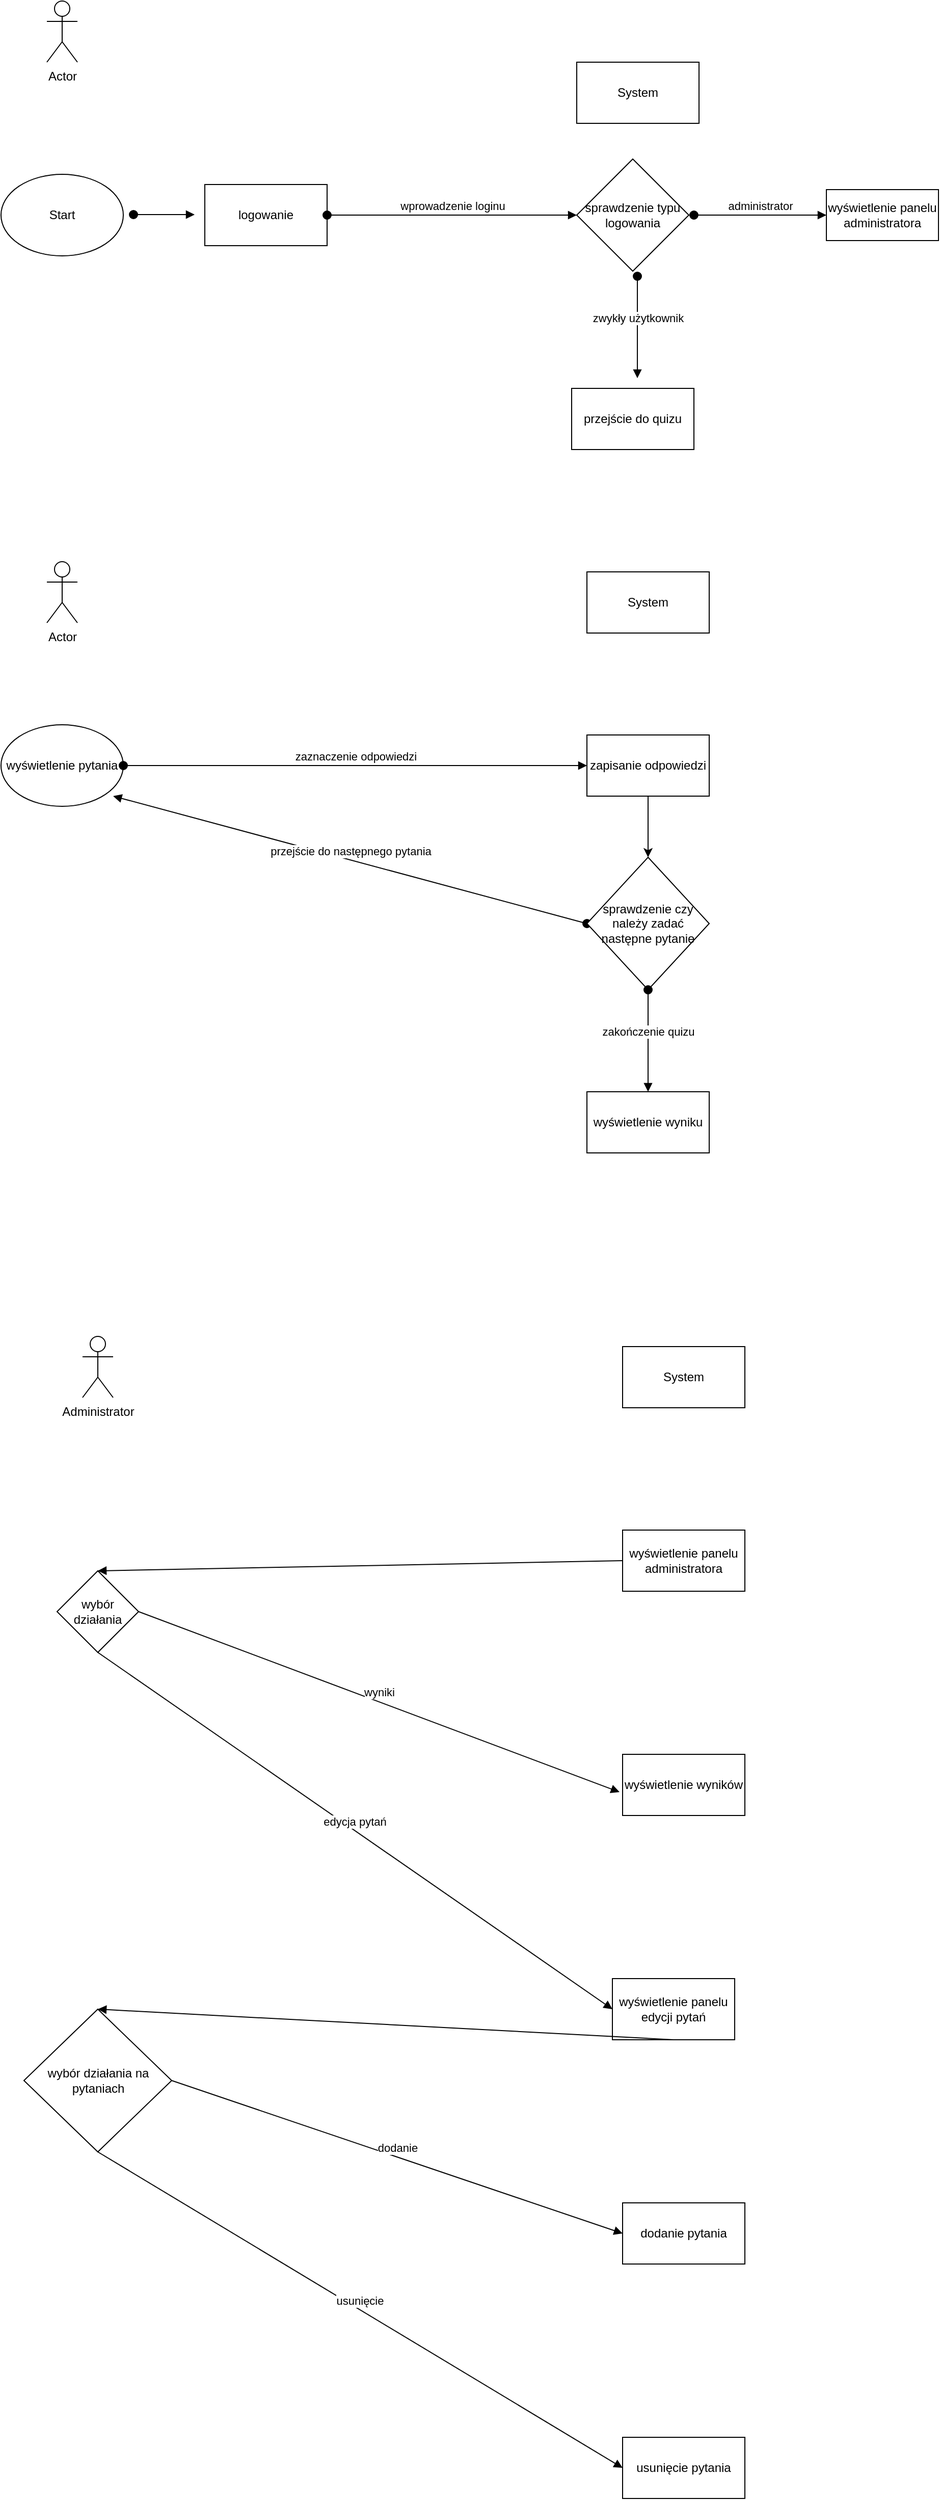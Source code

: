 <mxfile version="22.0.6" type="device">
  <diagram name="Page-1" id="oxeZi0pJYm27N8khAa7A">
    <mxGraphModel dx="1434" dy="726" grid="1" gridSize="10" guides="1" tooltips="1" connect="1" arrows="1" fold="1" page="1" pageScale="1" pageWidth="3300" pageHeight="4681" math="0" shadow="0">
      <root>
        <mxCell id="0" />
        <mxCell id="1" parent="0" />
        <mxCell id="Rjfb5oYcCocLVHNwIVBs-2" value="System" style="rounded=0;whiteSpace=wrap;html=1;" parent="1" vertex="1">
          <mxGeometry x="705" y="170" width="120" height="60" as="geometry" />
        </mxCell>
        <mxCell id="Rjfb5oYcCocLVHNwIVBs-4" value="Start" style="ellipse;whiteSpace=wrap;html=1;" parent="1" vertex="1">
          <mxGeometry x="140" y="280" width="120" height="80" as="geometry" />
        </mxCell>
        <mxCell id="Rjfb5oYcCocLVHNwIVBs-5" value="logowanie" style="rounded=0;whiteSpace=wrap;html=1;" parent="1" vertex="1">
          <mxGeometry x="340" y="290" width="120" height="60" as="geometry" />
        </mxCell>
        <mxCell id="Rjfb5oYcCocLVHNwIVBs-6" value="sprawdzenie typu logowania" style="rhombus;whiteSpace=wrap;html=1;" parent="1" vertex="1">
          <mxGeometry x="705" y="265" width="110" height="110" as="geometry" />
        </mxCell>
        <mxCell id="Rjfb5oYcCocLVHNwIVBs-10" value="przejście do quizu" style="rounded=0;whiteSpace=wrap;html=1;" parent="1" vertex="1">
          <mxGeometry x="700" y="490" width="120" height="60" as="geometry" />
        </mxCell>
        <mxCell id="Rjfb5oYcCocLVHNwIVBs-12" value="Actor" style="shape=umlActor;verticalLabelPosition=bottom;verticalAlign=top;html=1;" parent="1" vertex="1">
          <mxGeometry x="185" y="110" width="30" height="60" as="geometry" />
        </mxCell>
        <mxCell id="Rjfb5oYcCocLVHNwIVBs-15" value="" style="html=1;verticalAlign=bottom;startArrow=oval;startFill=1;endArrow=block;startSize=8;curved=0;rounded=0;" parent="1" edge="1">
          <mxGeometry width="60" relative="1" as="geometry">
            <mxPoint x="270" y="319.5" as="sourcePoint" />
            <mxPoint x="330" y="319.5" as="targetPoint" />
          </mxGeometry>
        </mxCell>
        <mxCell id="Rjfb5oYcCocLVHNwIVBs-16" value="zwykły użytkownik" style="html=1;verticalAlign=bottom;startArrow=oval;startFill=1;endArrow=block;startSize=8;curved=0;rounded=0;" parent="1" edge="1">
          <mxGeometry width="60" relative="1" as="geometry">
            <mxPoint x="764.5" y="380" as="sourcePoint" />
            <mxPoint x="764.5" y="480" as="targetPoint" />
          </mxGeometry>
        </mxCell>
        <mxCell id="Rjfb5oYcCocLVHNwIVBs-17" value="wprowadzenie loginu" style="html=1;verticalAlign=bottom;startArrow=oval;startFill=1;endArrow=block;startSize=8;curved=0;rounded=0;exitX=1;exitY=0.5;exitDx=0;exitDy=0;entryX=0;entryY=0.5;entryDx=0;entryDy=0;" parent="1" source="Rjfb5oYcCocLVHNwIVBs-5" target="Rjfb5oYcCocLVHNwIVBs-6" edge="1">
          <mxGeometry width="60" relative="1" as="geometry">
            <mxPoint x="540" y="319.5" as="sourcePoint" />
            <mxPoint x="600" y="319.5" as="targetPoint" />
          </mxGeometry>
        </mxCell>
        <mxCell id="Rjfb5oYcCocLVHNwIVBs-19" value="wyświetlenie panelu administratora" style="html=1;whiteSpace=wrap;" parent="1" vertex="1">
          <mxGeometry x="950" y="295" width="110" height="50" as="geometry" />
        </mxCell>
        <mxCell id="Rjfb5oYcCocLVHNwIVBs-20" value="administrator" style="html=1;verticalAlign=bottom;startArrow=oval;startFill=1;endArrow=block;startSize=8;curved=0;rounded=0;entryX=0;entryY=0.5;entryDx=0;entryDy=0;" parent="1" target="Rjfb5oYcCocLVHNwIVBs-19" edge="1">
          <mxGeometry width="60" relative="1" as="geometry">
            <mxPoint x="820" y="320" as="sourcePoint" />
            <mxPoint x="890" y="319.5" as="targetPoint" />
          </mxGeometry>
        </mxCell>
        <mxCell id="Rjfb5oYcCocLVHNwIVBs-26" value="Actor" style="shape=umlActor;verticalLabelPosition=bottom;verticalAlign=top;html=1;" parent="1" vertex="1">
          <mxGeometry x="185" y="660" width="30" height="60" as="geometry" />
        </mxCell>
        <mxCell id="Rjfb5oYcCocLVHNwIVBs-27" value="wyświetlenie pytania" style="ellipse;whiteSpace=wrap;html=1;" parent="1" vertex="1">
          <mxGeometry x="140" y="820" width="120" height="80" as="geometry" />
        </mxCell>
        <mxCell id="Rjfb5oYcCocLVHNwIVBs-28" value="System" style="rounded=0;whiteSpace=wrap;html=1;" parent="1" vertex="1">
          <mxGeometry x="715" y="670" width="120" height="60" as="geometry" />
        </mxCell>
        <mxCell id="Rjfb5oYcCocLVHNwIVBs-36" style="edgeStyle=orthogonalEdgeStyle;rounded=0;orthogonalLoop=1;jettySize=auto;html=1;entryX=0.5;entryY=0;entryDx=0;entryDy=0;" parent="1" source="Rjfb5oYcCocLVHNwIVBs-29" target="Rjfb5oYcCocLVHNwIVBs-35" edge="1">
          <mxGeometry relative="1" as="geometry" />
        </mxCell>
        <mxCell id="Rjfb5oYcCocLVHNwIVBs-29" value="zapisanie odpowiedzi" style="rounded=0;whiteSpace=wrap;html=1;" parent="1" vertex="1">
          <mxGeometry x="715" y="830" width="120" height="60" as="geometry" />
        </mxCell>
        <mxCell id="Rjfb5oYcCocLVHNwIVBs-33" value="zaznaczenie odpowiedzi" style="html=1;verticalAlign=bottom;startArrow=oval;startFill=1;endArrow=block;startSize=8;curved=0;rounded=0;exitX=1;exitY=0.5;exitDx=0;exitDy=0;entryX=0;entryY=0.5;entryDx=0;entryDy=0;" parent="1" source="Rjfb5oYcCocLVHNwIVBs-27" target="Rjfb5oYcCocLVHNwIVBs-29" edge="1">
          <mxGeometry width="60" relative="1" as="geometry">
            <mxPoint x="360" y="859.5" as="sourcePoint" />
            <mxPoint x="420" y="859.5" as="targetPoint" />
          </mxGeometry>
        </mxCell>
        <mxCell id="Rjfb5oYcCocLVHNwIVBs-34" value="przejście do następnego pytania" style="html=1;verticalAlign=bottom;startArrow=oval;startFill=1;endArrow=block;startSize=8;curved=0;rounded=0;entryX=0.917;entryY=0.875;entryDx=0;entryDy=0;exitX=0;exitY=0.5;exitDx=0;exitDy=0;entryPerimeter=0;" parent="1" source="Rjfb5oYcCocLVHNwIVBs-35" target="Rjfb5oYcCocLVHNwIVBs-27" edge="1">
          <mxGeometry width="60" relative="1" as="geometry">
            <mxPoint x="620" y="1020" as="sourcePoint" />
            <mxPoint x="260" y="1010" as="targetPoint" />
          </mxGeometry>
        </mxCell>
        <mxCell id="Rjfb5oYcCocLVHNwIVBs-35" value="sprawdzenie czy należy zadać następne pytanie" style="rhombus;whiteSpace=wrap;html=1;" parent="1" vertex="1">
          <mxGeometry x="715" y="950" width="120" height="130" as="geometry" />
        </mxCell>
        <mxCell id="n6K1klskPqXKhdbJHRD0-2" value="wyświetlenie wyniku" style="rounded=0;whiteSpace=wrap;html=1;" vertex="1" parent="1">
          <mxGeometry x="715" y="1180" width="120" height="60" as="geometry" />
        </mxCell>
        <mxCell id="n6K1klskPqXKhdbJHRD0-4" value="zakończenie quizu" style="html=1;verticalAlign=bottom;startArrow=oval;startFill=1;endArrow=block;startSize=8;curved=0;rounded=0;entryX=0.5;entryY=0;entryDx=0;entryDy=0;exitX=0.5;exitY=1;exitDx=0;exitDy=0;" edge="1" parent="1" source="Rjfb5oYcCocLVHNwIVBs-35" target="n6K1klskPqXKhdbJHRD0-2">
          <mxGeometry width="60" relative="1" as="geometry">
            <mxPoint x="725" y="1025" as="sourcePoint" />
            <mxPoint x="260" y="900" as="targetPoint" />
          </mxGeometry>
        </mxCell>
        <object label="Administrator" Administrator="Administrator" id="n6K1klskPqXKhdbJHRD0-9">
          <mxCell style="shape=umlActor;verticalLabelPosition=bottom;verticalAlign=top;html=1;" vertex="1" parent="1">
            <mxGeometry x="220" y="1420" width="30" height="60" as="geometry" />
          </mxCell>
        </object>
        <mxCell id="n6K1klskPqXKhdbJHRD0-10" value="System" style="rounded=0;whiteSpace=wrap;html=1;" vertex="1" parent="1">
          <mxGeometry x="750" y="1430" width="120" height="60" as="geometry" />
        </mxCell>
        <mxCell id="n6K1klskPqXKhdbJHRD0-14" value="wyświetlenie panelu administratora" style="rounded=0;whiteSpace=wrap;html=1;" vertex="1" parent="1">
          <mxGeometry x="750" y="1610" width="120" height="60" as="geometry" />
        </mxCell>
        <mxCell id="n6K1klskPqXKhdbJHRD0-15" value="dodanie pytania" style="rounded=0;whiteSpace=wrap;html=1;" vertex="1" parent="1">
          <mxGeometry x="750" y="2270" width="120" height="60" as="geometry" />
        </mxCell>
        <mxCell id="n6K1klskPqXKhdbJHRD0-16" value="usunięcie pytania" style="rounded=0;whiteSpace=wrap;html=1;" vertex="1" parent="1">
          <mxGeometry x="750" y="2500" width="120" height="60" as="geometry" />
        </mxCell>
        <mxCell id="n6K1klskPqXKhdbJHRD0-17" value="wybór działania" style="rhombus;whiteSpace=wrap;html=1;" vertex="1" parent="1">
          <mxGeometry x="195" y="1650" width="80" height="80" as="geometry" />
        </mxCell>
        <mxCell id="n6K1klskPqXKhdbJHRD0-18" value="wyświetlenie panelu edycji pytań" style="rounded=0;whiteSpace=wrap;html=1;" vertex="1" parent="1">
          <mxGeometry x="740" y="2050" width="120" height="60" as="geometry" />
        </mxCell>
        <mxCell id="n6K1klskPqXKhdbJHRD0-19" value="wyświetlenie wyników" style="rounded=0;whiteSpace=wrap;html=1;" vertex="1" parent="1">
          <mxGeometry x="750" y="1830" width="120" height="60" as="geometry" />
        </mxCell>
        <mxCell id="n6K1klskPqXKhdbJHRD0-20" value="" style="html=1;verticalAlign=bottom;endArrow=block;curved=0;rounded=0;entryX=0.5;entryY=0;entryDx=0;entryDy=0;exitX=0;exitY=0.5;exitDx=0;exitDy=0;" edge="1" parent="1" source="n6K1klskPqXKhdbJHRD0-14" target="n6K1klskPqXKhdbJHRD0-17">
          <mxGeometry width="80" relative="1" as="geometry">
            <mxPoint x="510" y="1600" as="sourcePoint" />
            <mxPoint x="590" y="1600" as="targetPoint" />
          </mxGeometry>
        </mxCell>
        <mxCell id="n6K1klskPqXKhdbJHRD0-21" value="edycja pytań" style="html=1;verticalAlign=bottom;endArrow=block;curved=0;rounded=0;entryX=0;entryY=0.5;entryDx=0;entryDy=0;exitX=0.5;exitY=1;exitDx=0;exitDy=0;" edge="1" parent="1" source="n6K1klskPqXKhdbJHRD0-17" target="n6K1klskPqXKhdbJHRD0-18">
          <mxGeometry width="80" relative="1" as="geometry">
            <mxPoint x="280" y="1690" as="sourcePoint" />
            <mxPoint x="600" y="1860" as="targetPoint" />
          </mxGeometry>
        </mxCell>
        <mxCell id="n6K1klskPqXKhdbJHRD0-22" value="wyniki" style="html=1;verticalAlign=bottom;endArrow=block;curved=0;rounded=0;exitX=1;exitY=0.5;exitDx=0;exitDy=0;entryX=-0.025;entryY=0.617;entryDx=0;entryDy=0;entryPerimeter=0;" edge="1" parent="1" source="n6K1klskPqXKhdbJHRD0-17" target="n6K1klskPqXKhdbJHRD0-19">
          <mxGeometry width="80" relative="1" as="geometry">
            <mxPoint x="520" y="1980" as="sourcePoint" />
            <mxPoint x="600" y="1980" as="targetPoint" />
          </mxGeometry>
        </mxCell>
        <mxCell id="n6K1klskPqXKhdbJHRD0-23" value="wybór działania na pytaniach" style="rhombus;whiteSpace=wrap;html=1;" vertex="1" parent="1">
          <mxGeometry x="162.5" y="2080" width="145" height="140" as="geometry" />
        </mxCell>
        <mxCell id="n6K1klskPqXKhdbJHRD0-25" value="" style="html=1;verticalAlign=bottom;endArrow=block;curved=0;rounded=0;exitX=0.5;exitY=1;exitDx=0;exitDy=0;entryX=0.5;entryY=0;entryDx=0;entryDy=0;" edge="1" parent="1" source="n6K1klskPqXKhdbJHRD0-18" target="n6K1klskPqXKhdbJHRD0-23">
          <mxGeometry width="80" relative="1" as="geometry">
            <mxPoint x="530" y="2280" as="sourcePoint" />
            <mxPoint x="610" y="2280" as="targetPoint" />
          </mxGeometry>
        </mxCell>
        <mxCell id="n6K1klskPqXKhdbJHRD0-26" value="dodanie" style="html=1;verticalAlign=bottom;endArrow=block;curved=0;rounded=0;exitX=1;exitY=0.5;exitDx=0;exitDy=0;entryX=0;entryY=0.5;entryDx=0;entryDy=0;" edge="1" parent="1" source="n6K1klskPqXKhdbJHRD0-23" target="n6K1klskPqXKhdbJHRD0-15">
          <mxGeometry width="80" relative="1" as="geometry">
            <mxPoint x="530" y="2280" as="sourcePoint" />
            <mxPoint x="610" y="2280" as="targetPoint" />
          </mxGeometry>
        </mxCell>
        <mxCell id="n6K1klskPqXKhdbJHRD0-27" value="usunięcie" style="html=1;verticalAlign=bottom;endArrow=block;curved=0;rounded=0;exitX=0.5;exitY=1;exitDx=0;exitDy=0;entryX=0;entryY=0.5;entryDx=0;entryDy=0;" edge="1" parent="1" source="n6K1klskPqXKhdbJHRD0-23" target="n6K1klskPqXKhdbJHRD0-16">
          <mxGeometry width="80" relative="1" as="geometry">
            <mxPoint x="530" y="2280" as="sourcePoint" />
            <mxPoint x="610" y="2280" as="targetPoint" />
          </mxGeometry>
        </mxCell>
      </root>
    </mxGraphModel>
  </diagram>
</mxfile>
